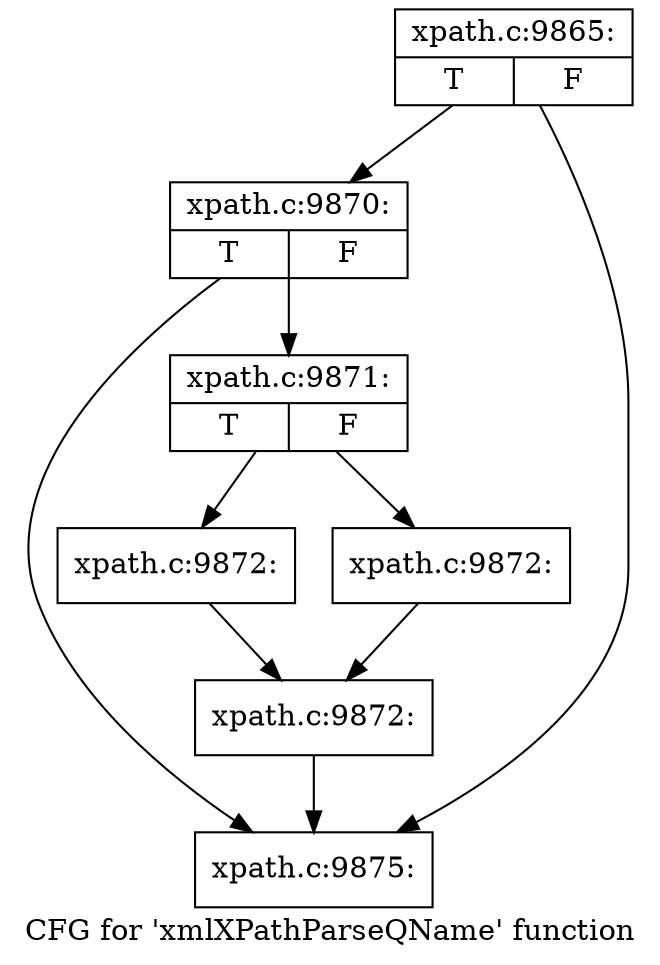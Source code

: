digraph "CFG for 'xmlXPathParseQName' function" {
	label="CFG for 'xmlXPathParseQName' function";

	Node0x55e6b2c7cff0 [shape=record,label="{xpath.c:9865:|{<s0>T|<s1>F}}"];
	Node0x55e6b2c7cff0 -> Node0x55e6b2c85fa0;
	Node0x55e6b2c7cff0 -> Node0x55e6b2c85f50;
	Node0x55e6b2c85fa0 [shape=record,label="{xpath.c:9870:|{<s0>T|<s1>F}}"];
	Node0x55e6b2c85fa0 -> Node0x55e6b2c85f00;
	Node0x55e6b2c85fa0 -> Node0x55e6b2c85f50;
	Node0x55e6b2c85f00 [shape=record,label="{xpath.c:9871:|{<s0>T|<s1>F}}"];
	Node0x55e6b2c85f00 -> Node0x55e6b2c86780;
	Node0x55e6b2c85f00 -> Node0x55e6b2c867d0;
	Node0x55e6b2c86780 [shape=record,label="{xpath.c:9872:}"];
	Node0x55e6b2c86780 -> Node0x55e6b2c86820;
	Node0x55e6b2c867d0 [shape=record,label="{xpath.c:9872:}"];
	Node0x55e6b2c867d0 -> Node0x55e6b2c86820;
	Node0x55e6b2c86820 [shape=record,label="{xpath.c:9872:}"];
	Node0x55e6b2c86820 -> Node0x55e6b2c85f50;
	Node0x55e6b2c85f50 [shape=record,label="{xpath.c:9875:}"];
}
